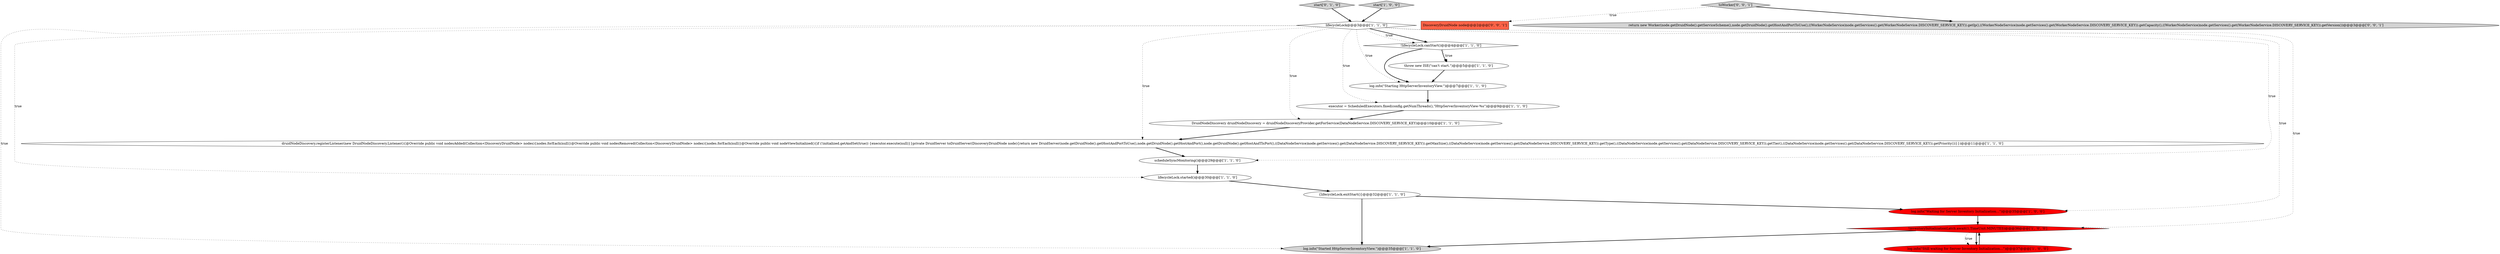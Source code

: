 digraph {
6 [style = filled, label = "DruidNodeDiscovery druidNodeDiscovery = druidNodeDiscoveryProvider.getForService(DataNodeService.DISCOVERY_SERVICE_KEY)@@@10@@@['1', '1', '0']", fillcolor = white, shape = ellipse image = "AAA0AAABBB1BBB"];
4 [style = filled, label = "!lifecycleLock.canStart()@@@4@@@['1', '1', '0']", fillcolor = white, shape = diamond image = "AAA0AAABBB1BBB"];
18 [style = filled, label = "DiscoveryDruidNode node@@@2@@@['0', '0', '1']", fillcolor = tomato, shape = box image = "AAA0AAABBB3BBB"];
17 [style = filled, label = "toWorker['0', '0', '1']", fillcolor = lightgray, shape = diamond image = "AAA0AAABBB3BBB"];
11 [style = filled, label = "druidNodeDiscovery.registerListener(new DruidNodeDiscovery.Listener(){@Override public void nodesAdded(Collection<DiscoveryDruidNode> nodes){nodes.forEach(null)}@Override public void nodesRemoved(Collection<DiscoveryDruidNode> nodes){nodes.forEach(null)}@Override public void nodeViewInitialized(){if (!initialized.getAndSet(true)) {executor.execute(null)}}private DruidServer toDruidServer(DiscoveryDruidNode node){return new DruidServer(node.getDruidNode().getHostAndPortToUse(),node.getDruidNode().getHostAndPort(),node.getDruidNode().getHostAndTlsPort(),((DataNodeService)node.getServices().get(DataNodeService.DISCOVERY_SERVICE_KEY)).getMaxSize(),((DataNodeService)node.getServices().get(DataNodeService.DISCOVERY_SERVICE_KEY)).getType(),((DataNodeService)node.getServices().get(DataNodeService.DISCOVERY_SERVICE_KEY)).getTier(),((DataNodeService)node.getServices().get(DataNodeService.DISCOVERY_SERVICE_KEY)).getPriority())}})@@@11@@@['1', '1', '0']", fillcolor = white, shape = ellipse image = "AAA0AAABBB1BBB"];
12 [style = filled, label = "executor = ScheduledExecutors.fixed(config.getNumThreads(),\"HttpServerInventoryView-%s\")@@@9@@@['1', '1', '0']", fillcolor = white, shape = ellipse image = "AAA0AAABBB1BBB"];
15 [style = filled, label = "start['0', '1', '0']", fillcolor = lightgray, shape = diamond image = "AAA0AAABBB2BBB"];
13 [style = filled, label = "scheduleSyncMonitoring()@@@29@@@['1', '1', '0']", fillcolor = white, shape = ellipse image = "AAA0AAABBB1BBB"];
14 [style = filled, label = "log.info(\"Started HttpServerInventoryView.\")@@@35@@@['1', '1', '0']", fillcolor = lightgray, shape = ellipse image = "AAA0AAABBB1BBB"];
3 [style = filled, label = "!inventoryInitializationLatch.await(1,TimeUnit.MINUTES)@@@36@@@['1', '0', '0']", fillcolor = red, shape = diamond image = "AAA1AAABBB1BBB"];
8 [style = filled, label = "start['1', '0', '0']", fillcolor = lightgray, shape = diamond image = "AAA0AAABBB1BBB"];
5 [style = filled, label = "{lifecycleLock.exitStart()}@@@32@@@['1', '1', '0']", fillcolor = white, shape = ellipse image = "AAA0AAABBB1BBB"];
9 [style = filled, label = "log.info(\"Still waiting for Server Inventory Initialization...\")@@@37@@@['1', '0', '0']", fillcolor = red, shape = ellipse image = "AAA1AAABBB1BBB"];
10 [style = filled, label = "log.info(\"Waiting for Server Inventory Initialization...\")@@@35@@@['1', '0', '0']", fillcolor = red, shape = ellipse image = "AAA1AAABBB1BBB"];
7 [style = filled, label = "lifecycleLock@@@3@@@['1', '1', '0']", fillcolor = white, shape = diamond image = "AAA0AAABBB1BBB"];
16 [style = filled, label = "return new Worker(node.getDruidNode().getServiceScheme(),node.getDruidNode().getHostAndPortToUse(),((WorkerNodeService)node.getServices().get(WorkerNodeService.DISCOVERY_SERVICE_KEY)).getIp(),((WorkerNodeService)node.getServices().get(WorkerNodeService.DISCOVERY_SERVICE_KEY)).getCapacity(),((WorkerNodeService)node.getServices().get(WorkerNodeService.DISCOVERY_SERVICE_KEY)).getVersion())@@@3@@@['0', '0', '1']", fillcolor = lightgray, shape = ellipse image = "AAA0AAABBB3BBB"];
2 [style = filled, label = "throw new ISE(\"can't start.\")@@@5@@@['1', '1', '0']", fillcolor = white, shape = ellipse image = "AAA0AAABBB1BBB"];
1 [style = filled, label = "log.info(\"Starting HttpServerInventoryView.\")@@@7@@@['1', '1', '0']", fillcolor = white, shape = ellipse image = "AAA0AAABBB1BBB"];
0 [style = filled, label = "lifecycleLock.started()@@@30@@@['1', '1', '0']", fillcolor = white, shape = ellipse image = "AAA0AAABBB1BBB"];
5->10 [style = bold, label=""];
7->6 [style = dotted, label="true"];
7->10 [style = dotted, label="true"];
15->7 [style = bold, label=""];
17->18 [style = dotted, label="true"];
2->1 [style = bold, label=""];
7->13 [style = dotted, label="true"];
3->14 [style = bold, label=""];
10->3 [style = bold, label=""];
4->2 [style = bold, label=""];
7->4 [style = bold, label=""];
3->9 [style = dotted, label="true"];
5->14 [style = bold, label=""];
7->0 [style = dotted, label="true"];
12->6 [style = bold, label=""];
8->7 [style = bold, label=""];
7->12 [style = dotted, label="true"];
3->9 [style = bold, label=""];
7->11 [style = dotted, label="true"];
7->3 [style = dotted, label="true"];
6->11 [style = bold, label=""];
11->13 [style = bold, label=""];
7->4 [style = dotted, label="true"];
1->12 [style = bold, label=""];
9->3 [style = bold, label=""];
4->1 [style = bold, label=""];
7->1 [style = dotted, label="true"];
4->2 [style = dotted, label="true"];
0->5 [style = bold, label=""];
17->16 [style = bold, label=""];
13->0 [style = bold, label=""];
7->14 [style = dotted, label="true"];
}
